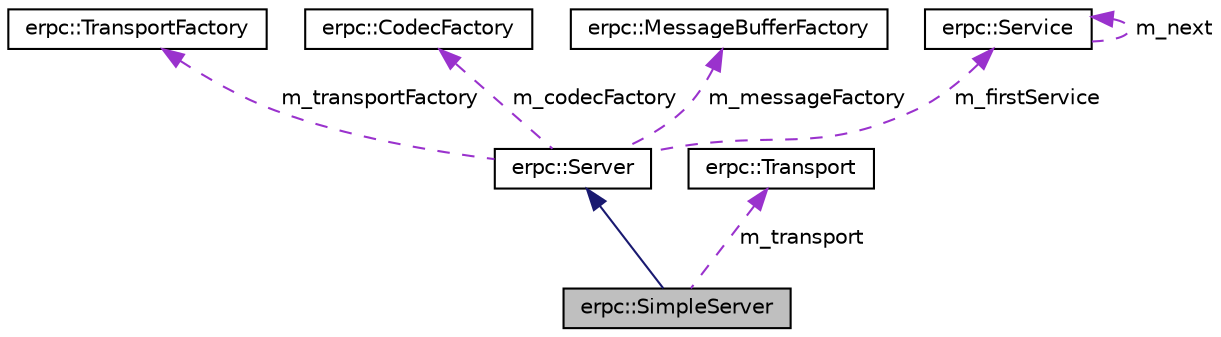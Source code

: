 digraph "erpc::SimpleServer"
{
  edge [fontname="Helvetica",fontsize="10",labelfontname="Helvetica",labelfontsize="10"];
  node [fontname="Helvetica",fontsize="10",shape=record];
  Node1 [label="erpc::SimpleServer",height=0.2,width=0.4,color="black", fillcolor="grey75", style="filled", fontcolor="black"];
  Node2 -> Node1 [dir="back",color="midnightblue",fontsize="10",style="solid",fontname="Helvetica"];
  Node2 [label="erpc::Server",height=0.2,width=0.4,color="black", fillcolor="white", style="filled",URL="$classerpc_1_1_server.html",tooltip="Based server functionality. "];
  Node3 -> Node2 [dir="back",color="darkorchid3",fontsize="10",style="dashed",label=" m_transportFactory" ,fontname="Helvetica"];
  Node3 [label="erpc::TransportFactory",height=0.2,width=0.4,color="black", fillcolor="white", style="filled",URL="$classerpc_1_1_transport_factory.html",tooltip="Abstract interface for transport factory. "];
  Node4 -> Node2 [dir="back",color="darkorchid3",fontsize="10",style="dashed",label=" m_codecFactory" ,fontname="Helvetica"];
  Node4 [label="erpc::CodecFactory",height=0.2,width=0.4,color="black", fillcolor="white", style="filled",URL="$classerpc_1_1_codec_factory.html",tooltip="Abstract interface for codec factory. "];
  Node5 -> Node2 [dir="back",color="darkorchid3",fontsize="10",style="dashed",label=" m_messageFactory" ,fontname="Helvetica"];
  Node5 [label="erpc::MessageBufferFactory",height=0.2,width=0.4,color="black", fillcolor="white", style="filled",URL="$classerpc_1_1_message_buffer_factory.html",tooltip="Abstract interface for message buffer factory. "];
  Node6 -> Node2 [dir="back",color="darkorchid3",fontsize="10",style="dashed",label=" m_firstService" ,fontname="Helvetica"];
  Node6 [label="erpc::Service",height=0.2,width=0.4,color="black", fillcolor="white", style="filled",URL="$classerpc_1_1_service.html",tooltip="Abstract interface for service, which can be executed on server side. "];
  Node6 -> Node6 [dir="back",color="darkorchid3",fontsize="10",style="dashed",label=" m_next" ,fontname="Helvetica"];
  Node7 -> Node1 [dir="back",color="darkorchid3",fontsize="10",style="dashed",label=" m_transport" ,fontname="Helvetica"];
  Node7 [label="erpc::Transport",height=0.2,width=0.4,color="black", fillcolor="white", style="filled",URL="$classerpc_1_1_transport.html",tooltip="Abstract interface for transport layer. "];
}
